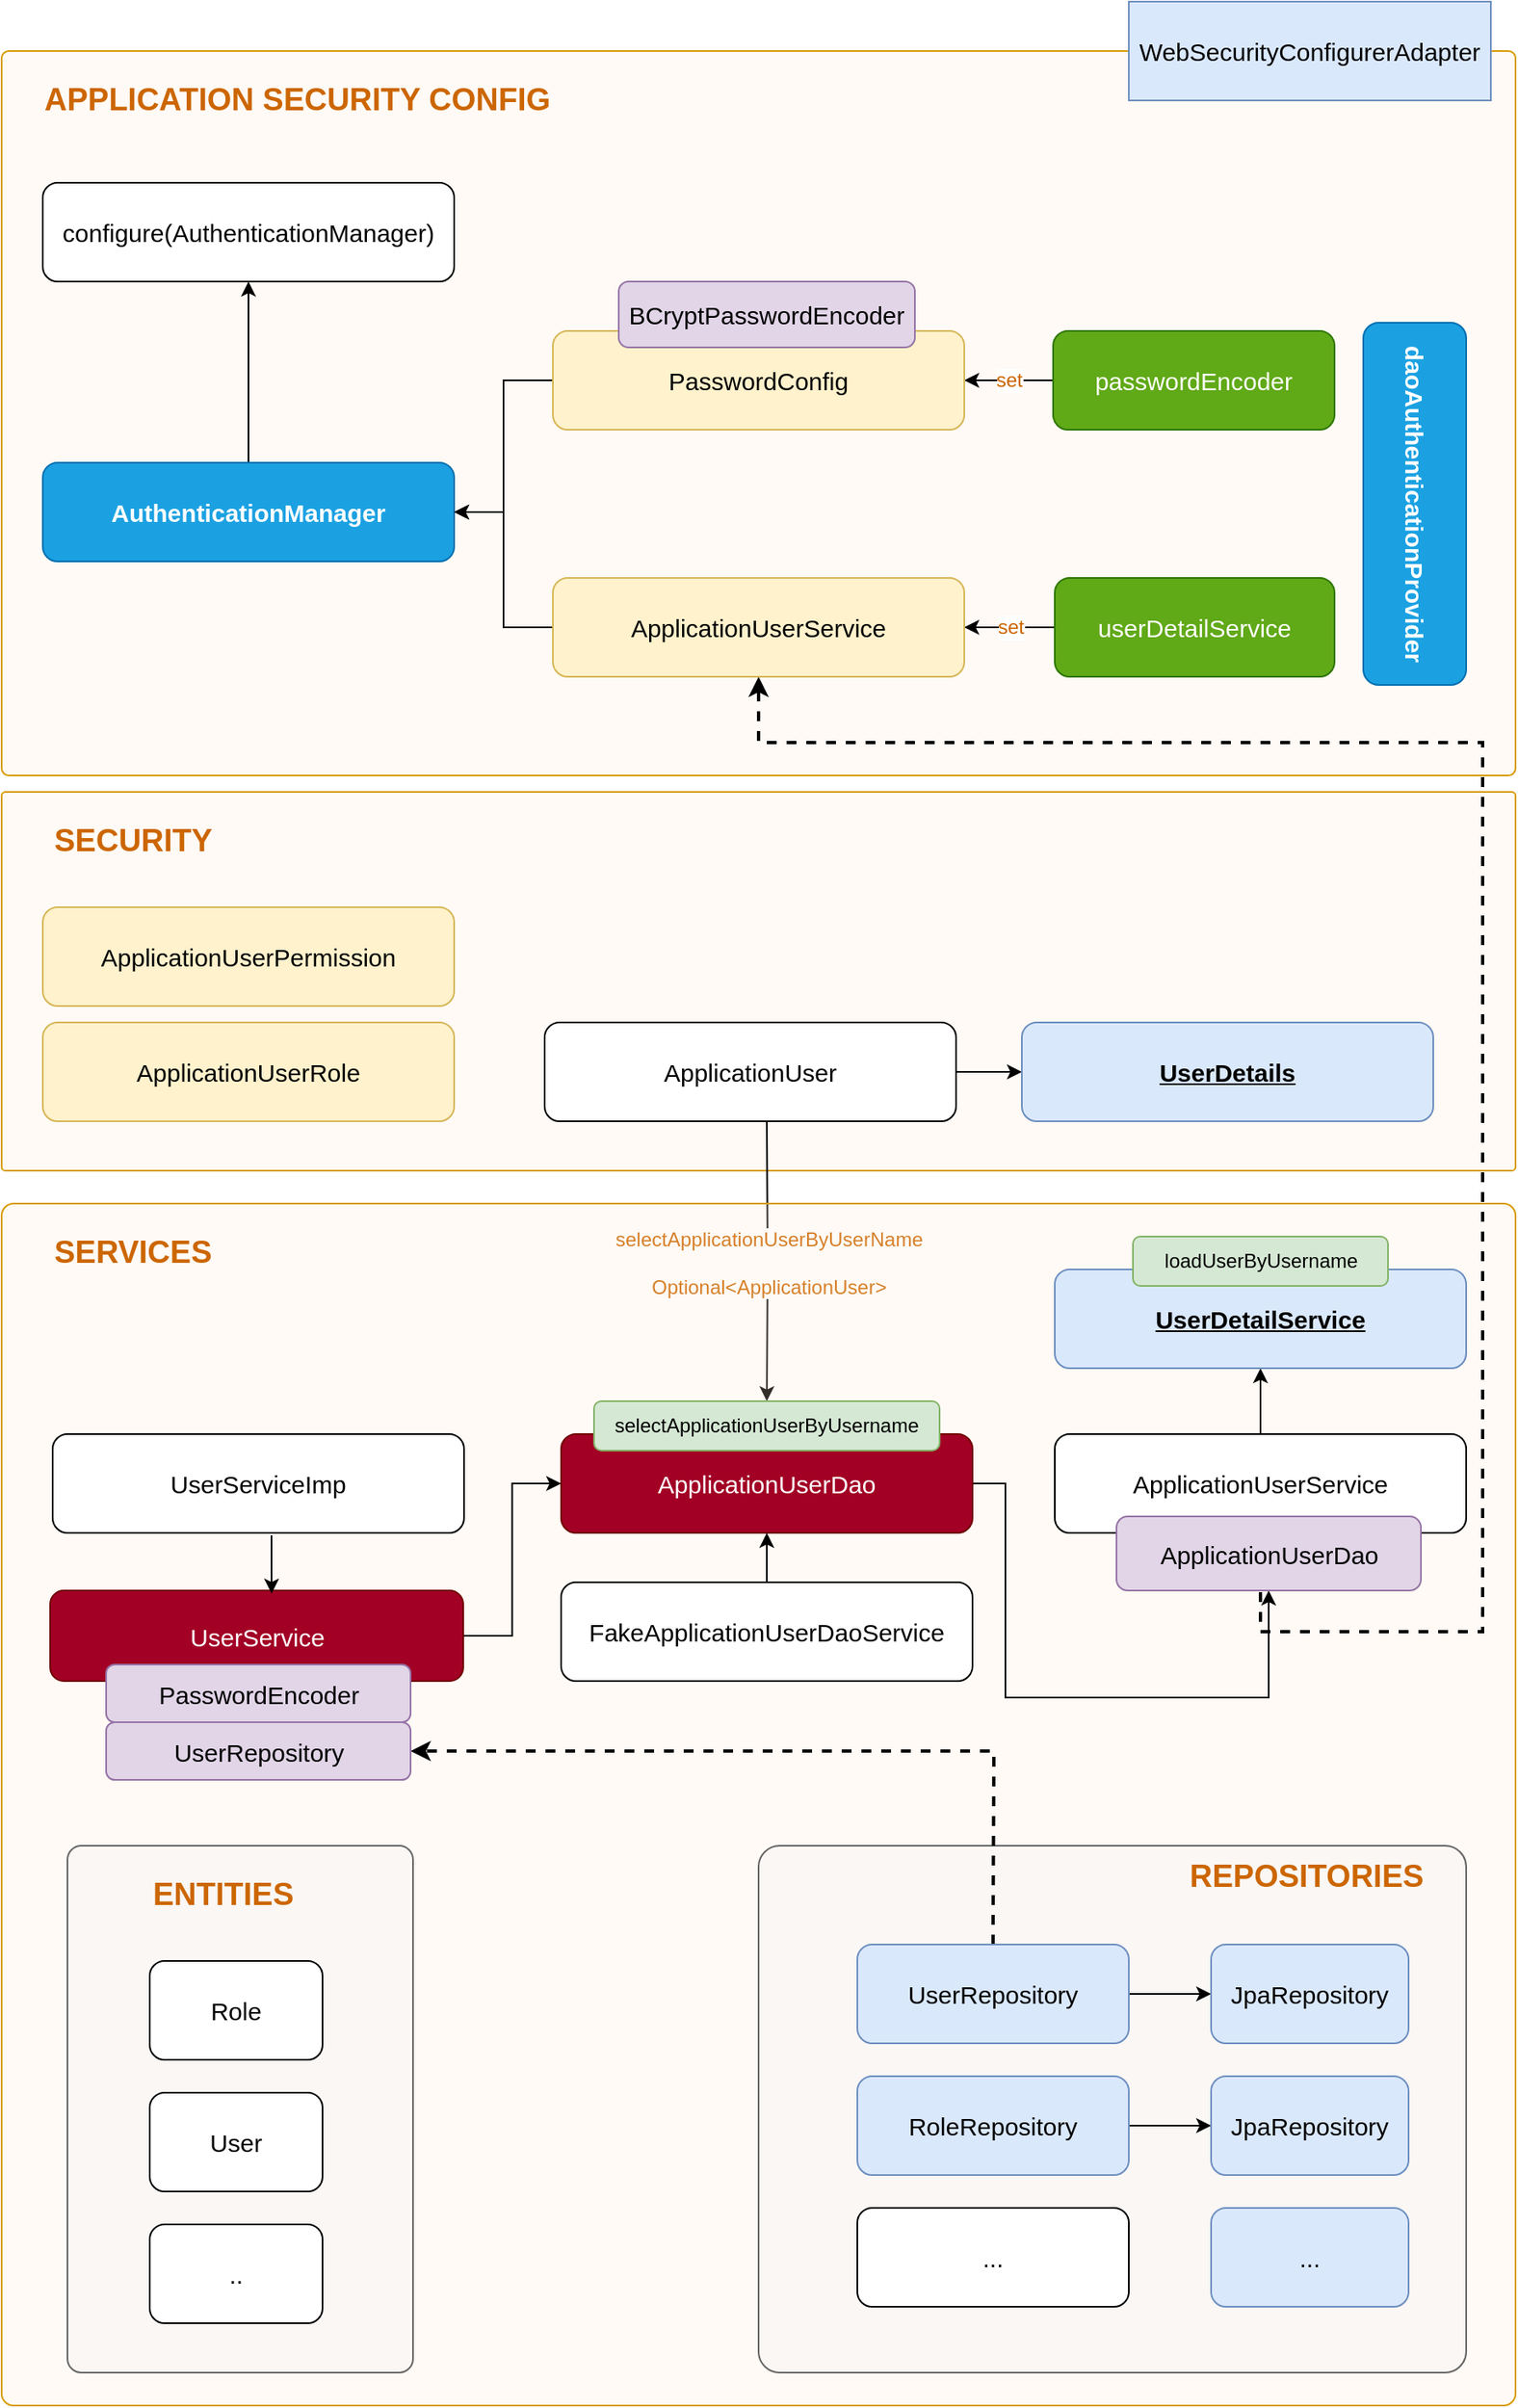 <mxfile version="14.5.1" type="device" pages="3"><diagram id="YrFrgJT-O8_4PVSDo9U2" name="SpringSecurityBasicAuth"><mxGraphModel dx="1562" dy="1882" grid="1" gridSize="10" guides="1" tooltips="1" connect="1" arrows="1" fold="1" page="1" pageScale="1" pageWidth="827" pageHeight="1169" math="0" shadow="0"><root><mxCell id="PXitw07mzW2xqo5fNGQY-0"/><mxCell id="PXitw07mzW2xqo5fNGQY-1" parent="PXitw07mzW2xqo5fNGQY-0"/><mxCell id="PXitw07mzW2xqo5fNGQY-2" value="" style="rounded=1;whiteSpace=wrap;html=1;fontSize=15;arcSize=1;fillColor=#ffe6cc;strokeColor=#d79b00;fillOpacity=20;" parent="PXitw07mzW2xqo5fNGQY-1" vertex="1"><mxGeometry x="30" y="-90" width="920" height="440" as="geometry"/></mxCell><mxCell id="PXitw07mzW2xqo5fNGQY-3" value="" style="rounded=1;whiteSpace=wrap;html=1;fontSize=15;arcSize=1;fillColor=#ffe6cc;strokeColor=#d79b00;fillOpacity=20;" parent="PXitw07mzW2xqo5fNGQY-1" vertex="1"><mxGeometry x="30" y="360" width="920" height="230" as="geometry"/></mxCell><mxCell id="PXitw07mzW2xqo5fNGQY-4" value="ApplicationUserPermission" style="rounded=1;whiteSpace=wrap;html=1;fontSize=15;fillColor=#fff2cc;strokeColor=#d6b656;" parent="PXitw07mzW2xqo5fNGQY-1" vertex="1"><mxGeometry x="55" y="430" width="250" height="60" as="geometry"/></mxCell><mxCell id="PXitw07mzW2xqo5fNGQY-5" value="ApplicationUserRole" style="rounded=1;whiteSpace=wrap;html=1;fontSize=15;fillColor=#fff2cc;strokeColor=#d6b656;" parent="PXitw07mzW2xqo5fNGQY-1" vertex="1"><mxGeometry x="55" y="500" width="250" height="60" as="geometry"/></mxCell><mxCell id="PXitw07mzW2xqo5fNGQY-6" value="" style="edgeStyle=orthogonalEdgeStyle;rounded=0;orthogonalLoop=1;jettySize=auto;html=1;fontSize=15;" parent="PXitw07mzW2xqo5fNGQY-1" source="PXitw07mzW2xqo5fNGQY-7" target="PXitw07mzW2xqo5fNGQY-9" edge="1"><mxGeometry relative="1" as="geometry"/></mxCell><mxCell id="PXitw07mzW2xqo5fNGQY-7" value="ApplicationUser" style="rounded=1;whiteSpace=wrap;html=1;fontSize=15;" parent="PXitw07mzW2xqo5fNGQY-1" vertex="1"><mxGeometry x="360" y="500" width="250" height="60" as="geometry"/></mxCell><mxCell id="PXitw07mzW2xqo5fNGQY-8" value="selectApplicationUserByUserName&lt;br&gt;&lt;br&gt;Optional&amp;lt;ApplicationUser&amp;gt;" style="edgeStyle=orthogonalEdgeStyle;rounded=0;orthogonalLoop=1;jettySize=auto;html=1;entryX=0.5;entryY=0;entryDx=0;entryDy=0;fontSize=12;fontColor=#CC6600;" parent="PXitw07mzW2xqo5fNGQY-1" target="PXitw07mzW2xqo5fNGQY-42" edge="1"><mxGeometry relative="1" as="geometry"><mxPoint x="495" y="560" as="sourcePoint"/></mxGeometry></mxCell><mxCell id="PXitw07mzW2xqo5fNGQY-9" value="UserDetails" style="rounded=1;whiteSpace=wrap;html=1;fontSize=15;fillColor=#dae8fc;strokeColor=#6c8ebf;fontStyle=5" parent="PXitw07mzW2xqo5fNGQY-1" vertex="1"><mxGeometry x="650" y="500" width="250" height="60" as="geometry"/></mxCell><mxCell id="PXitw07mzW2xqo5fNGQY-10" value="" style="rounded=1;whiteSpace=wrap;html=1;fontSize=15;arcSize=1;fillColor=#ffe6cc;strokeColor=#d79b00;fillOpacity=20;" parent="PXitw07mzW2xqo5fNGQY-1" vertex="1"><mxGeometry x="30" y="610" width="920" height="730" as="geometry"/></mxCell><mxCell id="PXitw07mzW2xqo5fNGQY-11" style="edgeStyle=orthogonalEdgeStyle;rounded=0;orthogonalLoop=1;jettySize=auto;html=1;entryX=0.5;entryY=1;entryDx=0;entryDy=0;fontSize=12;fontColor=#CC6600;" parent="PXitw07mzW2xqo5fNGQY-1" source="PXitw07mzW2xqo5fNGQY-12" target="PXitw07mzW2xqo5fNGQY-41" edge="1"><mxGeometry relative="1" as="geometry"><Array as="points"><mxPoint x="640" y="780"/><mxPoint x="640" y="910"/><mxPoint x="800" y="910"/></Array></mxGeometry></mxCell><mxCell id="PXitw07mzW2xqo5fNGQY-12" value="ApplicationUserDao" style="rounded=1;whiteSpace=wrap;html=1;fontSize=15;fillColor=#a20025;strokeColor=#6F0000;fontColor=#ffffff;" parent="PXitw07mzW2xqo5fNGQY-1" vertex="1"><mxGeometry x="370" y="750" width="250" height="60" as="geometry"/></mxCell><mxCell id="PXitw07mzW2xqo5fNGQY-13" value="" style="edgeStyle=orthogonalEdgeStyle;rounded=0;orthogonalLoop=1;jettySize=auto;html=1;fontSize=15;" parent="PXitw07mzW2xqo5fNGQY-1" source="PXitw07mzW2xqo5fNGQY-14" target="PXitw07mzW2xqo5fNGQY-12" edge="1"><mxGeometry relative="1" as="geometry"/></mxCell><mxCell id="PXitw07mzW2xqo5fNGQY-14" value="FakeApplicationUserDaoService" style="rounded=1;whiteSpace=wrap;html=1;fontSize=15;" parent="PXitw07mzW2xqo5fNGQY-1" vertex="1"><mxGeometry x="370" y="840" width="250" height="60" as="geometry"/></mxCell><mxCell id="PXitw07mzW2xqo5fNGQY-15" value="SECURITY" style="text;html=1;strokeColor=none;fillColor=none;align=left;verticalAlign=middle;whiteSpace=wrap;rounded=0;fontSize=19;fontStyle=1;fontColor=#CC6600;" parent="PXitw07mzW2xqo5fNGQY-1" vertex="1"><mxGeometry x="60" y="380" width="130" height="20" as="geometry"/></mxCell><mxCell id="PXitw07mzW2xqo5fNGQY-16" value="SERVICES" style="text;html=1;strokeColor=none;fillColor=none;align=left;verticalAlign=middle;whiteSpace=wrap;rounded=0;fontSize=19;fontStyle=1;fontColor=#CC6600;" parent="PXitw07mzW2xqo5fNGQY-1" vertex="1"><mxGeometry x="60" y="630" width="130" height="20" as="geometry"/></mxCell><mxCell id="PXitw07mzW2xqo5fNGQY-17" value="" style="rounded=1;whiteSpace=wrap;html=1;fontSize=15;arcSize=4;fillOpacity=50;fillColor=#f5f5f5;strokeColor=#666666;fontColor=#333333;" parent="PXitw07mzW2xqo5fNGQY-1" vertex="1"><mxGeometry x="70" y="1000" width="210" height="320" as="geometry"/></mxCell><mxCell id="PXitw07mzW2xqo5fNGQY-18" value="User" style="rounded=1;whiteSpace=wrap;html=1;fontSize=15;" parent="PXitw07mzW2xqo5fNGQY-1" vertex="1"><mxGeometry x="120" y="1150" width="105" height="60" as="geometry"/></mxCell><mxCell id="PXitw07mzW2xqo5fNGQY-19" value="ENTITIES" style="text;html=1;strokeColor=none;fillColor=none;align=left;verticalAlign=middle;whiteSpace=wrap;rounded=0;fontSize=19;fontStyle=1;fontColor=#CC6600;" parent="PXitw07mzW2xqo5fNGQY-1" vertex="1"><mxGeometry x="120" y="1020" width="130" height="20" as="geometry"/></mxCell><mxCell id="PXitw07mzW2xqo5fNGQY-20" value="Role" style="rounded=1;whiteSpace=wrap;html=1;fontSize=15;" parent="PXitw07mzW2xqo5fNGQY-1" vertex="1"><mxGeometry x="120" y="1070" width="105" height="60" as="geometry"/></mxCell><mxCell id="PXitw07mzW2xqo5fNGQY-21" value="" style="rounded=1;whiteSpace=wrap;html=1;fontSize=15;arcSize=4;fillColor=#f5f5f5;strokeColor=#666666;fillOpacity=50;fontColor=#333333;" parent="PXitw07mzW2xqo5fNGQY-1" vertex="1"><mxGeometry x="490" y="1000" width="430" height="320" as="geometry"/></mxCell><mxCell id="PXitw07mzW2xqo5fNGQY-22" value="" style="edgeStyle=orthogonalEdgeStyle;rounded=0;orthogonalLoop=1;jettySize=auto;html=1;fontSize=19;fontColor=#CC6600;" parent="PXitw07mzW2xqo5fNGQY-1" source="PXitw07mzW2xqo5fNGQY-24" target="PXitw07mzW2xqo5fNGQY-29" edge="1"><mxGeometry relative="1" as="geometry"/></mxCell><mxCell id="PXitw07mzW2xqo5fNGQY-23" style="edgeStyle=orthogonalEdgeStyle;rounded=0;orthogonalLoop=1;jettySize=auto;html=1;entryX=1;entryY=0.5;entryDx=0;entryDy=0;fontSize=12;fontColor=#CC6600;dashed=1;strokeWidth=2;exitX=0.5;exitY=0;exitDx=0;exitDy=0;" parent="PXitw07mzW2xqo5fNGQY-1" source="PXitw07mzW2xqo5fNGQY-24" target="PXitw07mzW2xqo5fNGQY-45" edge="1"><mxGeometry relative="1" as="geometry"><Array as="points"><mxPoint x="633" y="1050"/><mxPoint x="633" y="1050"/><mxPoint x="633" y="943"/></Array></mxGeometry></mxCell><mxCell id="PXitw07mzW2xqo5fNGQY-24" value="UserRepository" style="rounded=1;whiteSpace=wrap;html=1;fontSize=15;fillColor=#dae8fc;strokeColor=#6c8ebf;" parent="PXitw07mzW2xqo5fNGQY-1" vertex="1"><mxGeometry x="550" y="1060" width="165" height="60" as="geometry"/></mxCell><mxCell id="PXitw07mzW2xqo5fNGQY-25" value="REPOSITORIES" style="text;html=1;strokeColor=none;fillColor=none;align=left;verticalAlign=middle;whiteSpace=wrap;rounded=0;fontSize=19;fontStyle=1;fontColor=#CC6600;" parent="PXitw07mzW2xqo5fNGQY-1" vertex="1"><mxGeometry x="750" y="1009" width="150" height="20" as="geometry"/></mxCell><mxCell id="PXitw07mzW2xqo5fNGQY-26" value="" style="edgeStyle=orthogonalEdgeStyle;rounded=0;orthogonalLoop=1;jettySize=auto;html=1;fontSize=19;fontColor=#CC6600;" parent="PXitw07mzW2xqo5fNGQY-1" source="PXitw07mzW2xqo5fNGQY-27" target="PXitw07mzW2xqo5fNGQY-28" edge="1"><mxGeometry relative="1" as="geometry"/></mxCell><mxCell id="PXitw07mzW2xqo5fNGQY-27" value="RoleRepository" style="rounded=1;whiteSpace=wrap;html=1;fontSize=15;fillColor=#dae8fc;strokeColor=#6c8ebf;" parent="PXitw07mzW2xqo5fNGQY-1" vertex="1"><mxGeometry x="550" y="1140" width="165" height="60" as="geometry"/></mxCell><mxCell id="PXitw07mzW2xqo5fNGQY-28" value="JpaRepository" style="whiteSpace=wrap;html=1;rounded=1;fontSize=15;fillColor=#dae8fc;strokeColor=#6c8ebf;" parent="PXitw07mzW2xqo5fNGQY-1" vertex="1"><mxGeometry x="765" y="1140" width="120" height="60" as="geometry"/></mxCell><mxCell id="PXitw07mzW2xqo5fNGQY-29" value="&lt;span&gt;JpaRepository&lt;/span&gt;" style="whiteSpace=wrap;html=1;rounded=1;fontSize=15;fillColor=#dae8fc;strokeColor=#6c8ebf;" parent="PXitw07mzW2xqo5fNGQY-1" vertex="1"><mxGeometry x="765" y="1060" width="120" height="60" as="geometry"/></mxCell><mxCell id="PXitw07mzW2xqo5fNGQY-30" value=".." style="rounded=1;whiteSpace=wrap;html=1;fontSize=15;" parent="PXitw07mzW2xqo5fNGQY-1" vertex="1"><mxGeometry x="120" y="1230" width="105" height="60" as="geometry"/></mxCell><mxCell id="PXitw07mzW2xqo5fNGQY-31" value="..." style="rounded=1;whiteSpace=wrap;html=1;fontSize=15;" parent="PXitw07mzW2xqo5fNGQY-1" vertex="1"><mxGeometry x="550" y="1220" width="165" height="60" as="geometry"/></mxCell><mxCell id="PXitw07mzW2xqo5fNGQY-32" value="&lt;span&gt;...&lt;/span&gt;" style="whiteSpace=wrap;html=1;rounded=1;fontSize=15;fillColor=#dae8fc;strokeColor=#6c8ebf;" parent="PXitw07mzW2xqo5fNGQY-1" vertex="1"><mxGeometry x="765" y="1220" width="120" height="60" as="geometry"/></mxCell><mxCell id="PXitw07mzW2xqo5fNGQY-33" value="" style="edgeStyle=orthogonalEdgeStyle;rounded=0;orthogonalLoop=1;jettySize=auto;html=1;fontSize=19;fontColor=#CC6600;" parent="PXitw07mzW2xqo5fNGQY-1" source="PXitw07mzW2xqo5fNGQY-35" target="PXitw07mzW2xqo5fNGQY-40" edge="1"><mxGeometry relative="1" as="geometry"/></mxCell><mxCell id="PXitw07mzW2xqo5fNGQY-34" style="edgeStyle=orthogonalEdgeStyle;rounded=0;orthogonalLoop=1;jettySize=auto;html=1;fontSize=12;fontColor=#CC6600;entryX=0.5;entryY=1;entryDx=0;entryDy=0;dashed=1;strokeWidth=2;" parent="PXitw07mzW2xqo5fNGQY-1" source="PXitw07mzW2xqo5fNGQY-35" target="PXitw07mzW2xqo5fNGQY-59" edge="1"><mxGeometry relative="1" as="geometry"><mxPoint x="1030" y="157.5" as="targetPoint"/><Array as="points"><mxPoint x="930" y="870"/><mxPoint x="930" y="330"/><mxPoint x="490" y="330"/></Array></mxGeometry></mxCell><mxCell id="PXitw07mzW2xqo5fNGQY-35" value="ApplicationUserService" style="rounded=1;whiteSpace=wrap;html=1;fontSize=15;" parent="PXitw07mzW2xqo5fNGQY-1" vertex="1"><mxGeometry x="670" y="750" width="250" height="60" as="geometry"/></mxCell><mxCell id="PXitw07mzW2xqo5fNGQY-36" style="edgeStyle=orthogonalEdgeStyle;rounded=0;orthogonalLoop=1;jettySize=auto;html=1;entryX=0;entryY=0.5;entryDx=0;entryDy=0;" parent="PXitw07mzW2xqo5fNGQY-1" source="PXitw07mzW2xqo5fNGQY-37" target="PXitw07mzW2xqo5fNGQY-12" edge="1"><mxGeometry relative="1" as="geometry"/></mxCell><mxCell id="PXitw07mzW2xqo5fNGQY-37" value="UserService" style="rounded=1;whiteSpace=wrap;html=1;fontSize=15;fillColor=#a20025;strokeColor=#6F0000;fontColor=#ffffff;" parent="PXitw07mzW2xqo5fNGQY-1" vertex="1"><mxGeometry x="59.5" y="845" width="251" height="55" as="geometry"/></mxCell><mxCell id="PXitw07mzW2xqo5fNGQY-38" style="edgeStyle=orthogonalEdgeStyle;rounded=0;orthogonalLoop=1;jettySize=auto;html=1;entryX=0.536;entryY=0.033;entryDx=0;entryDy=0;entryPerimeter=0;fontSize=19;fontColor=#CC6600;exitX=0.532;exitY=1.025;exitDx=0;exitDy=0;exitPerimeter=0;" parent="PXitw07mzW2xqo5fNGQY-1" source="PXitw07mzW2xqo5fNGQY-39" target="PXitw07mzW2xqo5fNGQY-37" edge="1"><mxGeometry relative="1" as="geometry"/></mxCell><mxCell id="PXitw07mzW2xqo5fNGQY-39" value="UserServiceImp" style="rounded=1;whiteSpace=wrap;html=1;fontSize=15;" parent="PXitw07mzW2xqo5fNGQY-1" vertex="1"><mxGeometry x="61" y="750" width="250" height="60" as="geometry"/></mxCell><mxCell id="PXitw07mzW2xqo5fNGQY-40" value="UserDetailService" style="rounded=1;whiteSpace=wrap;html=1;fontSize=15;fillColor=#dae8fc;strokeColor=#6c8ebf;fontStyle=5" parent="PXitw07mzW2xqo5fNGQY-1" vertex="1"><mxGeometry x="670" y="650" width="250" height="60" as="geometry"/></mxCell><mxCell id="PXitw07mzW2xqo5fNGQY-41" value="ApplicationUserDao" style="rounded=1;whiteSpace=wrap;html=1;fontSize=15;fillColor=#e1d5e7;strokeColor=#9673a6;" parent="PXitw07mzW2xqo5fNGQY-1" vertex="1"><mxGeometry x="707.5" y="800" width="185" height="45" as="geometry"/></mxCell><mxCell id="PXitw07mzW2xqo5fNGQY-42" value="selectApplicationUserByUsername" style="rounded=1;whiteSpace=wrap;html=1;fontSize=12;fillColor=#d5e8d4;strokeColor=#82b366;" parent="PXitw07mzW2xqo5fNGQY-1" vertex="1"><mxGeometry x="390" y="730" width="210" height="30" as="geometry"/></mxCell><mxCell id="PXitw07mzW2xqo5fNGQY-43" value="loadUserByUsername" style="rounded=1;whiteSpace=wrap;html=1;fontSize=12;fillColor=#d5e8d4;strokeColor=#82b366;" parent="PXitw07mzW2xqo5fNGQY-1" vertex="1"><mxGeometry x="717.5" y="630" width="155" height="30" as="geometry"/></mxCell><mxCell id="PXitw07mzW2xqo5fNGQY-44" value="PasswordEncoder" style="rounded=1;whiteSpace=wrap;html=1;fontSize=15;fillColor=#e1d5e7;strokeColor=#9673a6;" parent="PXitw07mzW2xqo5fNGQY-1" vertex="1"><mxGeometry x="93.5" y="890" width="185" height="35" as="geometry"/></mxCell><mxCell id="PXitw07mzW2xqo5fNGQY-45" value="UserRepository" style="rounded=1;whiteSpace=wrap;html=1;fontSize=15;fillColor=#e1d5e7;strokeColor=#9673a6;" parent="PXitw07mzW2xqo5fNGQY-1" vertex="1"><mxGeometry x="93.5" y="925" width="185" height="35" as="geometry"/></mxCell><mxCell id="PXitw07mzW2xqo5fNGQY-46" value="APPLICATION SECURITY CONFIG" style="text;html=1;strokeColor=none;fillColor=none;align=left;verticalAlign=middle;whiteSpace=wrap;rounded=0;fontSize=19;fontStyle=1;fontColor=#CC6600;" parent="PXitw07mzW2xqo5fNGQY-1" vertex="1"><mxGeometry x="54" y="-70" width="360" height="20" as="geometry"/></mxCell><mxCell id="PXitw07mzW2xqo5fNGQY-47" value="configure(AuthenticationManager)" style="rounded=1;whiteSpace=wrap;html=1;fontSize=15;" parent="PXitw07mzW2xqo5fNGQY-1" vertex="1"><mxGeometry x="55" y="-10" width="250" height="60" as="geometry"/></mxCell><mxCell id="PXitw07mzW2xqo5fNGQY-48" style="edgeStyle=orthogonalEdgeStyle;rounded=0;orthogonalLoop=1;jettySize=auto;html=1;fontSize=12;fontColor=#CC6600;" parent="PXitw07mzW2xqo5fNGQY-1" source="PXitw07mzW2xqo5fNGQY-49" target="PXitw07mzW2xqo5fNGQY-47" edge="1"><mxGeometry relative="1" as="geometry"/></mxCell><mxCell id="PXitw07mzW2xqo5fNGQY-49" value="AuthenticationManager" style="rounded=1;whiteSpace=wrap;html=1;fontSize=15;fillColor=#1ba1e2;strokeColor=#006EAF;fontColor=#ffffff;fontStyle=1" parent="PXitw07mzW2xqo5fNGQY-1" vertex="1"><mxGeometry x="55" y="160" width="250" height="60" as="geometry"/></mxCell><mxCell id="PXitw07mzW2xqo5fNGQY-50" value="daoAuthenticationProvider" style="rounded=1;whiteSpace=wrap;html=1;fontSize=15;fillColor=#1ba1e2;strokeColor=#006EAF;fontColor=#ffffff;rotation=90;fontStyle=1" parent="PXitw07mzW2xqo5fNGQY-1" vertex="1"><mxGeometry x="778.75" y="153.75" width="220" height="62.5" as="geometry"/></mxCell><mxCell id="PXitw07mzW2xqo5fNGQY-51" value="set" style="edgeStyle=orthogonalEdgeStyle;rounded=0;orthogonalLoop=1;jettySize=auto;html=1;fontSize=12;fontColor=#CC6600;" parent="PXitw07mzW2xqo5fNGQY-1" source="PXitw07mzW2xqo5fNGQY-52" target="PXitw07mzW2xqo5fNGQY-56" edge="1"><mxGeometry relative="1" as="geometry"/></mxCell><mxCell id="PXitw07mzW2xqo5fNGQY-52" value="passwordEncoder" style="rounded=1;whiteSpace=wrap;html=1;fontSize=15;fillColor=#60a917;strokeColor=#2D7600;fontColor=#ffffff;" parent="PXitw07mzW2xqo5fNGQY-1" vertex="1"><mxGeometry x="669" y="80" width="171" height="60" as="geometry"/></mxCell><mxCell id="PXitw07mzW2xqo5fNGQY-53" value="set" style="edgeStyle=orthogonalEdgeStyle;rounded=0;orthogonalLoop=1;jettySize=auto;html=1;entryX=1;entryY=0.5;entryDx=0;entryDy=0;fontSize=12;fontColor=#CC6600;" parent="PXitw07mzW2xqo5fNGQY-1" source="PXitw07mzW2xqo5fNGQY-54" target="PXitw07mzW2xqo5fNGQY-59" edge="1"><mxGeometry relative="1" as="geometry"/></mxCell><mxCell id="PXitw07mzW2xqo5fNGQY-54" value="userDetailService" style="rounded=1;whiteSpace=wrap;html=1;fontSize=15;fillColor=#60a917;strokeColor=#2D7600;fontColor=#ffffff;" parent="PXitw07mzW2xqo5fNGQY-1" vertex="1"><mxGeometry x="670" y="230" width="170" height="60" as="geometry"/></mxCell><mxCell id="PXitw07mzW2xqo5fNGQY-55" style="edgeStyle=orthogonalEdgeStyle;rounded=0;orthogonalLoop=1;jettySize=auto;html=1;entryX=1;entryY=0.5;entryDx=0;entryDy=0;fontSize=12;fontColor=#CC6600;" parent="PXitw07mzW2xqo5fNGQY-1" source="PXitw07mzW2xqo5fNGQY-56" target="PXitw07mzW2xqo5fNGQY-49" edge="1"><mxGeometry relative="1" as="geometry"/></mxCell><mxCell id="PXitw07mzW2xqo5fNGQY-56" value="PasswordConfig" style="rounded=1;whiteSpace=wrap;html=1;fontSize=15;fillColor=#fff2cc;strokeColor=#d6b656;" parent="PXitw07mzW2xqo5fNGQY-1" vertex="1"><mxGeometry x="365" y="80" width="250" height="60" as="geometry"/></mxCell><mxCell id="PXitw07mzW2xqo5fNGQY-57" value="BCryptPasswordEncoder" style="rounded=1;whiteSpace=wrap;html=1;fontSize=15;fillColor=#e1d5e7;strokeColor=#9673a6;" parent="PXitw07mzW2xqo5fNGQY-1" vertex="1"><mxGeometry x="405" y="50" width="180" height="40" as="geometry"/></mxCell><mxCell id="PXitw07mzW2xqo5fNGQY-58" style="edgeStyle=orthogonalEdgeStyle;rounded=0;orthogonalLoop=1;jettySize=auto;html=1;entryX=1;entryY=0.5;entryDx=0;entryDy=0;fontSize=12;fontColor=#CC6600;" parent="PXitw07mzW2xqo5fNGQY-1" source="PXitw07mzW2xqo5fNGQY-59" target="PXitw07mzW2xqo5fNGQY-49" edge="1"><mxGeometry relative="1" as="geometry"/></mxCell><mxCell id="PXitw07mzW2xqo5fNGQY-59" value="ApplicationUserService" style="rounded=1;whiteSpace=wrap;html=1;fontSize=15;fillColor=#fff2cc;strokeColor=#d6b656;" parent="PXitw07mzW2xqo5fNGQY-1" vertex="1"><mxGeometry x="365" y="230" width="250" height="60" as="geometry"/></mxCell><mxCell id="PXitw07mzW2xqo5fNGQY-60" value="WebSecurityConfigurerAdapter" style="whiteSpace=wrap;html=1;rounded=0;fontSize=15;strokeColor=#6c8ebf;fillColor=#dae8fc;" parent="PXitw07mzW2xqo5fNGQY-1" vertex="1"><mxGeometry x="715" y="-120" width="220" height="60" as="geometry"/></mxCell></root></mxGraphModel></diagram><diagram id="8LnyWxudWZvHDe-soqNP" name="architecutre"><mxGraphModel dx="1086" dy="1975" grid="1" gridSize="10" guides="1" tooltips="1" connect="1" arrows="1" fold="1" page="1" pageScale="1" pageWidth="827" pageHeight="1169" math="0" shadow="0"><root><mxCell id="0"/><mxCell id="1" parent="0"/><mxCell id="33TzwUarG2V96BFGJJyP-1" value="" style="rounded=1;whiteSpace=wrap;html=1;arcSize=3;" parent="1" vertex="1"><mxGeometry x="40" y="-240" width="490" height="860" as="geometry"/></mxCell><mxCell id="33TzwUarG2V96BFGJJyP-2" value="" style="rounded=1;whiteSpace=wrap;html=1;fontColor=#333333;align=center;fillColor=#f5f5f5;strokeColor=#666666;" parent="1" vertex="1"><mxGeometry x="60" y="510" width="450" height="100" as="geometry"/></mxCell><mxCell id="33TzwUarG2V96BFGJJyP-3" style="edgeStyle=orthogonalEdgeStyle;rounded=0;orthogonalLoop=1;jettySize=auto;html=1;entryX=0.575;entryY=0.012;entryDx=0;entryDy=0;entryPerimeter=0;exitX=0.616;exitY=0.998;exitDx=0;exitDy=0;exitPerimeter=0;" parent="1" source="33TzwUarG2V96BFGJJyP-4" target="33TzwUarG2V96BFGJJyP-6" edge="1"><mxGeometry relative="1" as="geometry"><Array as="points"/></mxGeometry></mxCell><mxCell id="33TzwUarG2V96BFGJJyP-4" value="" style="rounded=1;whiteSpace=wrap;html=1;fillColor=#dae8fc;strokeColor=#6c8ebf;" parent="1" vertex="1"><mxGeometry x="195" y="-190" width="190" height="110" as="geometry"/></mxCell><mxCell id="33TzwUarG2V96BFGJJyP-5" style="edgeStyle=orthogonalEdgeStyle;rounded=0;orthogonalLoop=1;jettySize=auto;html=1;" parent="1" source="33TzwUarG2V96BFGJJyP-6" target="33TzwUarG2V96BFGJJyP-4" edge="1"><mxGeometry relative="1" as="geometry"><Array as="points"><mxPoint x="270" y="280"/><mxPoint x="270" y="280"/></Array></mxGeometry></mxCell><mxCell id="33TzwUarG2V96BFGJJyP-6" value="" style="rounded=1;whiteSpace=wrap;html=1;fillColor=#fff2cc;strokeColor=#d6b656;" parent="1" vertex="1"><mxGeometry x="105" y="260" width="360" height="100" as="geometry"/></mxCell><mxCell id="33TzwUarG2V96BFGJJyP-7" value="Services" style="rounded=1;whiteSpace=wrap;html=1;fillColor=#d5e8d4;strokeColor=#82b366;fontStyle=1" parent="1" vertex="1"><mxGeometry x="205" y="-120" width="170" height="30" as="geometry"/></mxCell><mxCell id="33TzwUarG2V96BFGJJyP-8" value="Constructor &lt;br&gt;Dependecy Injection" style="text;html=1;strokeColor=none;fillColor=none;align=left;verticalAlign=middle;whiteSpace=wrap;rounded=0;fontColor=#FF3333;" parent="1" vertex="1"><mxGeometry x="200" y="-160" width="170" height="20" as="geometry"/></mxCell><mxCell id="33TzwUarG2V96BFGJJyP-9" value="Controllers" style="text;html=1;strokeColor=none;fillColor=none;align=center;verticalAlign=middle;whiteSpace=wrap;rounded=0;fontStyle=1" parent="1" vertex="1"><mxGeometry x="200" y="-180" width="170" height="20" as="geometry"/></mxCell><mxCell id="33TzwUarG2V96BFGJJyP-10" value="Spring Web" style="rounded=1;whiteSpace=wrap;html=1;align=center;fillColor=#e1d5e7;strokeColor=#9673a6;" parent="1" vertex="1"><mxGeometry x="80" y="530" width="60" height="60" as="geometry"/></mxCell><mxCell id="33TzwUarG2V96BFGJJyP-11" value="Spring Boot Dev Web" style="rounded=1;whiteSpace=wrap;html=1;align=center;fillColor=#e1d5e7;strokeColor=#9673a6;" parent="1" vertex="1"><mxGeometry x="168" y="530" width="60" height="60" as="geometry"/></mxCell><mxCell id="33TzwUarG2V96BFGJJyP-12" value="Lombok" style="rounded=1;whiteSpace=wrap;html=1;align=center;fillColor=#e1d5e7;strokeColor=#9673a6;" parent="1" vertex="1"><mxGeometry x="255" y="530" width="60" height="60" as="geometry"/></mxCell><mxCell id="33TzwUarG2V96BFGJJyP-13" value="JPA" style="rounded=1;whiteSpace=wrap;html=1;align=center;fillColor=#e1d5e7;strokeColor=#9673a6;" parent="1" vertex="1"><mxGeometry x="343" y="530" width="60" height="60" as="geometry"/></mxCell><mxCell id="33TzwUarG2V96BFGJJyP-14" value="MySQL" style="rounded=1;whiteSpace=wrap;html=1;align=center;fillColor=#e1d5e7;strokeColor=#9673a6;" parent="1" vertex="1"><mxGeometry x="430" y="530" width="60" height="60" as="geometry"/></mxCell><mxCell id="33TzwUarG2V96BFGJJyP-15" style="edgeStyle=orthogonalEdgeStyle;rounded=0;orthogonalLoop=1;jettySize=auto;html=1;fontColor=#000000;" parent="1" source="33TzwUarG2V96BFGJJyP-16" target="33TzwUarG2V96BFGJJyP-6" edge="1"><mxGeometry relative="1" as="geometry"/></mxCell><mxCell id="33TzwUarG2V96BFGJJyP-16" value="RDMS&lt;br&gt;MySQL" style="shape=cylinder3;whiteSpace=wrap;html=1;boundedLbl=1;backgroundOutline=1;size=15;fontColor=#000000;align=center;" parent="1" vertex="1"><mxGeometry x="195" y="400" width="180" height="80" as="geometry"/></mxCell><mxCell id="33TzwUarG2V96BFGJJyP-17" value="JAVA" style="text;html=1;strokeColor=none;fillColor=none;align=center;verticalAlign=middle;whiteSpace=wrap;rounded=0;fontStyle=1;fontSize=17;fontColor=#FF8000;" parent="1" vertex="1"><mxGeometry x="60" y="-220" width="40" height="20" as="geometry"/></mxCell><mxCell id="33TzwUarG2V96BFGJJyP-20" value="" style="rounded=1;whiteSpace=wrap;html=1;fillColor=#dae8fc;strokeColor=#6c8ebf;" parent="1" vertex="1"><mxGeometry x="200" y="-30" width="190" height="110" as="geometry"/></mxCell><mxCell id="33TzwUarG2V96BFGJJyP-21" value="Services" style="text;html=1;strokeColor=none;fillColor=none;align=center;verticalAlign=middle;whiteSpace=wrap;rounded=0;fontStyle=1" parent="1" vertex="1"><mxGeometry x="210" y="-23" width="170" height="20" as="geometry"/></mxCell><mxCell id="33TzwUarG2V96BFGJJyP-23" value="entities" style="rounded=1;whiteSpace=wrap;html=1;fillColor=#e1d5e7;strokeColor=#9673a6;" parent="1" vertex="1"><mxGeometry x="170" y="280" width="70" height="60" as="geometry"/></mxCell><mxCell id="33TzwUarG2V96BFGJJyP-26" value="models" style="rounded=1;whiteSpace=wrap;html=1;fillColor=#e1d5e7;strokeColor=#9673a6;" parent="1" vertex="1"><mxGeometry x="250" y="280" width="70" height="60" as="geometry"/></mxCell><mxCell id="33TzwUarG2V96BFGJJyP-27" value="dto" style="rounded=1;whiteSpace=wrap;html=1;fillColor=#e1d5e7;strokeColor=#9673a6;" parent="1" vertex="1"><mxGeometry x="330" y="280" width="70" height="60" as="geometry"/></mxCell><mxCell id="33TzwUarG2V96BFGJJyP-28" value="Repositories" style="rounded=1;whiteSpace=wrap;html=1;fillColor=#d5e8d4;strokeColor=#82b366;fontStyle=1" parent="1" vertex="1"><mxGeometry x="210" y="30" width="170" height="30" as="geometry"/></mxCell><mxCell id="33TzwUarG2V96BFGJJyP-29" value="Constructor &lt;br&gt;Dependecy Injection" style="text;html=1;strokeColor=none;fillColor=none;align=left;verticalAlign=middle;whiteSpace=wrap;rounded=0;fontColor=#FF3333;" parent="1" vertex="1"><mxGeometry x="210" width="170" height="20" as="geometry"/></mxCell><mxCell id="bewNSzS3muKJ3GSM_KU3-2" value="" style="rounded=1;whiteSpace=wrap;html=1;fillColor=#dae8fc;strokeColor=#6c8ebf;" parent="1" vertex="1"><mxGeometry x="195" y="110" width="190" height="110" as="geometry"/></mxCell><mxCell id="bewNSzS3muKJ3GSM_KU3-3" value="Repositories" style="text;html=1;strokeColor=none;fillColor=none;align=center;verticalAlign=middle;whiteSpace=wrap;rounded=0;fontStyle=1" parent="1" vertex="1"><mxGeometry x="205" y="120" width="170" height="20" as="geometry"/></mxCell><mxCell id="bewNSzS3muKJ3GSM_KU3-4" value="JpaRepository" style="rounded=1;whiteSpace=wrap;html=1;fillColor=#d5e8d4;strokeColor=#82b366;fontStyle=1" parent="1" vertex="1"><mxGeometry x="210" y="150" width="170" height="30" as="geometry"/></mxCell><mxCell id="bewNSzS3muKJ3GSM_KU3-5" value="" style="rounded=1;whiteSpace=wrap;html=1;arcSize=3;" parent="1" vertex="1"><mxGeometry x="620" y="-240" width="490" height="860" as="geometry"/></mxCell><mxCell id="bewNSzS3muKJ3GSM_KU3-6" value="REACT" style="text;html=1;strokeColor=none;fillColor=none;align=center;verticalAlign=middle;whiteSpace=wrap;rounded=0;fontStyle=1;fontSize=17;fontColor=#FF8000;" parent="1" vertex="1"><mxGeometry x="640" y="-220" width="70" height="20" as="geometry"/></mxCell><mxCell id="bewNSzS3muKJ3GSM_KU3-7" value="axios" style="rounded=1;whiteSpace=wrap;html=1;align=center;fillColor=#e1d5e7;strokeColor=#9673a6;" parent="1" vertex="1"><mxGeometry x="650" y="530" width="60" height="60" as="geometry"/></mxCell><mxCell id="bewNSzS3muKJ3GSM_KU3-8" value="react router dom" style="rounded=1;whiteSpace=wrap;html=1;align=center;fillColor=#e1d5e7;strokeColor=#9673a6;" parent="1" vertex="1"><mxGeometry x="730" y="530" width="60" height="60" as="geometry"/></mxCell><mxCell id="biEtnSUW2qq0Ay3EXYvO-1" value="redux" style="rounded=1;whiteSpace=wrap;html=1;align=center;fillColor=#e1d5e7;strokeColor=#9673a6;" parent="1" vertex="1"><mxGeometry x="810" y="530" width="60" height="60" as="geometry"/></mxCell><mxCell id="biEtnSUW2qq0Ay3EXYvO-2" value="react-redux" style="rounded=1;whiteSpace=wrap;html=1;align=center;fillColor=#e1d5e7;strokeColor=#9673a6;" parent="1" vertex="1"><mxGeometry x="890" y="530" width="60" height="60" as="geometry"/></mxCell><mxCell id="biEtnSUW2qq0Ay3EXYvO-3" value="redux-thunk" style="rounded=1;whiteSpace=wrap;html=1;align=center;fillColor=#e1d5e7;strokeColor=#9673a6;" parent="1" vertex="1"><mxGeometry x="970" y="530" width="60" height="60" as="geometry"/></mxCell><mxCell id="biEtnSUW2qq0Ay3EXYvO-4" value="redux-devtools-extension" style="rounded=1;whiteSpace=wrap;html=1;align=center;fillColor=#e1d5e7;strokeColor=#9673a6;" parent="1" vertex="1"><mxGeometry x="880" y="460" width="150" height="60" as="geometry"/></mxCell></root></mxGraphModel></diagram><diagram id="kfv-dzmXolVLT_gyiLCh" name="AddBook"><mxGraphModel dx="1086" dy="806" grid="1" gridSize="10" guides="1" tooltips="1" connect="1" arrows="1" fold="1" page="1" pageScale="1" pageWidth="827" pageHeight="1169" math="0" shadow="0"><root><mxCell id="Cs2NJ_7z54AVL7bP6cVF-0"/><mxCell id="Cs2NJ_7z54AVL7bP6cVF-1" parent="Cs2NJ_7z54AVL7bP6cVF-0"/><mxCell id="aKDCADnTY5qsMRmc7TQc-0" value="Categories&lt;br&gt;RadioButton" style="rounded=0;whiteSpace=wrap;html=1;" parent="Cs2NJ_7z54AVL7bP6cVF-1" vertex="1"><mxGeometry x="80" y="120" width="160" height="170" as="geometry"/></mxCell><mxCell id="aKDCADnTY5qsMRmc7TQc-1" value="Authors&lt;br&gt;Select" style="rounded=0;whiteSpace=wrap;html=1;" parent="Cs2NJ_7z54AVL7bP6cVF-1" vertex="1"><mxGeometry x="80" y="310" width="160" height="170" as="geometry"/></mxCell><mxCell id="aKDCADnTY5qsMRmc7TQc-2" value="Title" style="rounded=0;whiteSpace=wrap;html=1;" parent="Cs2NJ_7z54AVL7bP6cVF-1" vertex="1"><mxGeometry x="270" y="120" width="230" height="80" as="geometry"/></mxCell><mxCell id="aKDCADnTY5qsMRmc7TQc-3" value="Price" style="rounded=0;whiteSpace=wrap;html=1;" parent="Cs2NJ_7z54AVL7bP6cVF-1" vertex="1"><mxGeometry x="270" y="220" width="230" height="80" as="geometry"/></mxCell><mxCell id="aKDCADnTY5qsMRmc7TQc-4" value="Publisher" style="rounded=0;whiteSpace=wrap;html=1;" parent="Cs2NJ_7z54AVL7bP6cVF-1" vertex="1"><mxGeometry x="270" y="320" width="230" height="80" as="geometry"/></mxCell></root></mxGraphModel></diagram></mxfile>